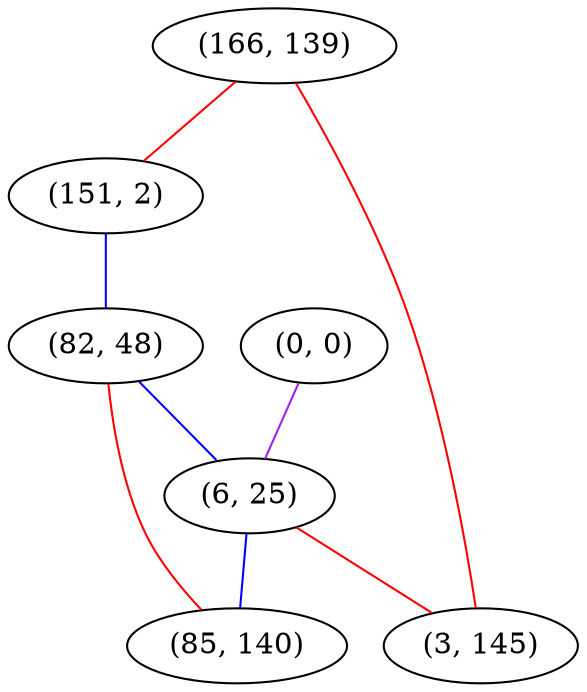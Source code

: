 graph "" {
"(0, 0)";
"(166, 139)";
"(151, 2)";
"(82, 48)";
"(6, 25)";
"(85, 140)";
"(3, 145)";
"(0, 0)" -- "(6, 25)"  [color=purple, key=0, weight=4];
"(166, 139)" -- "(3, 145)"  [color=red, key=0, weight=1];
"(166, 139)" -- "(151, 2)"  [color=red, key=0, weight=1];
"(151, 2)" -- "(82, 48)"  [color=blue, key=0, weight=3];
"(82, 48)" -- "(85, 140)"  [color=red, key=0, weight=1];
"(82, 48)" -- "(6, 25)"  [color=blue, key=0, weight=3];
"(6, 25)" -- "(85, 140)"  [color=blue, key=0, weight=3];
"(6, 25)" -- "(3, 145)"  [color=red, key=0, weight=1];
}

